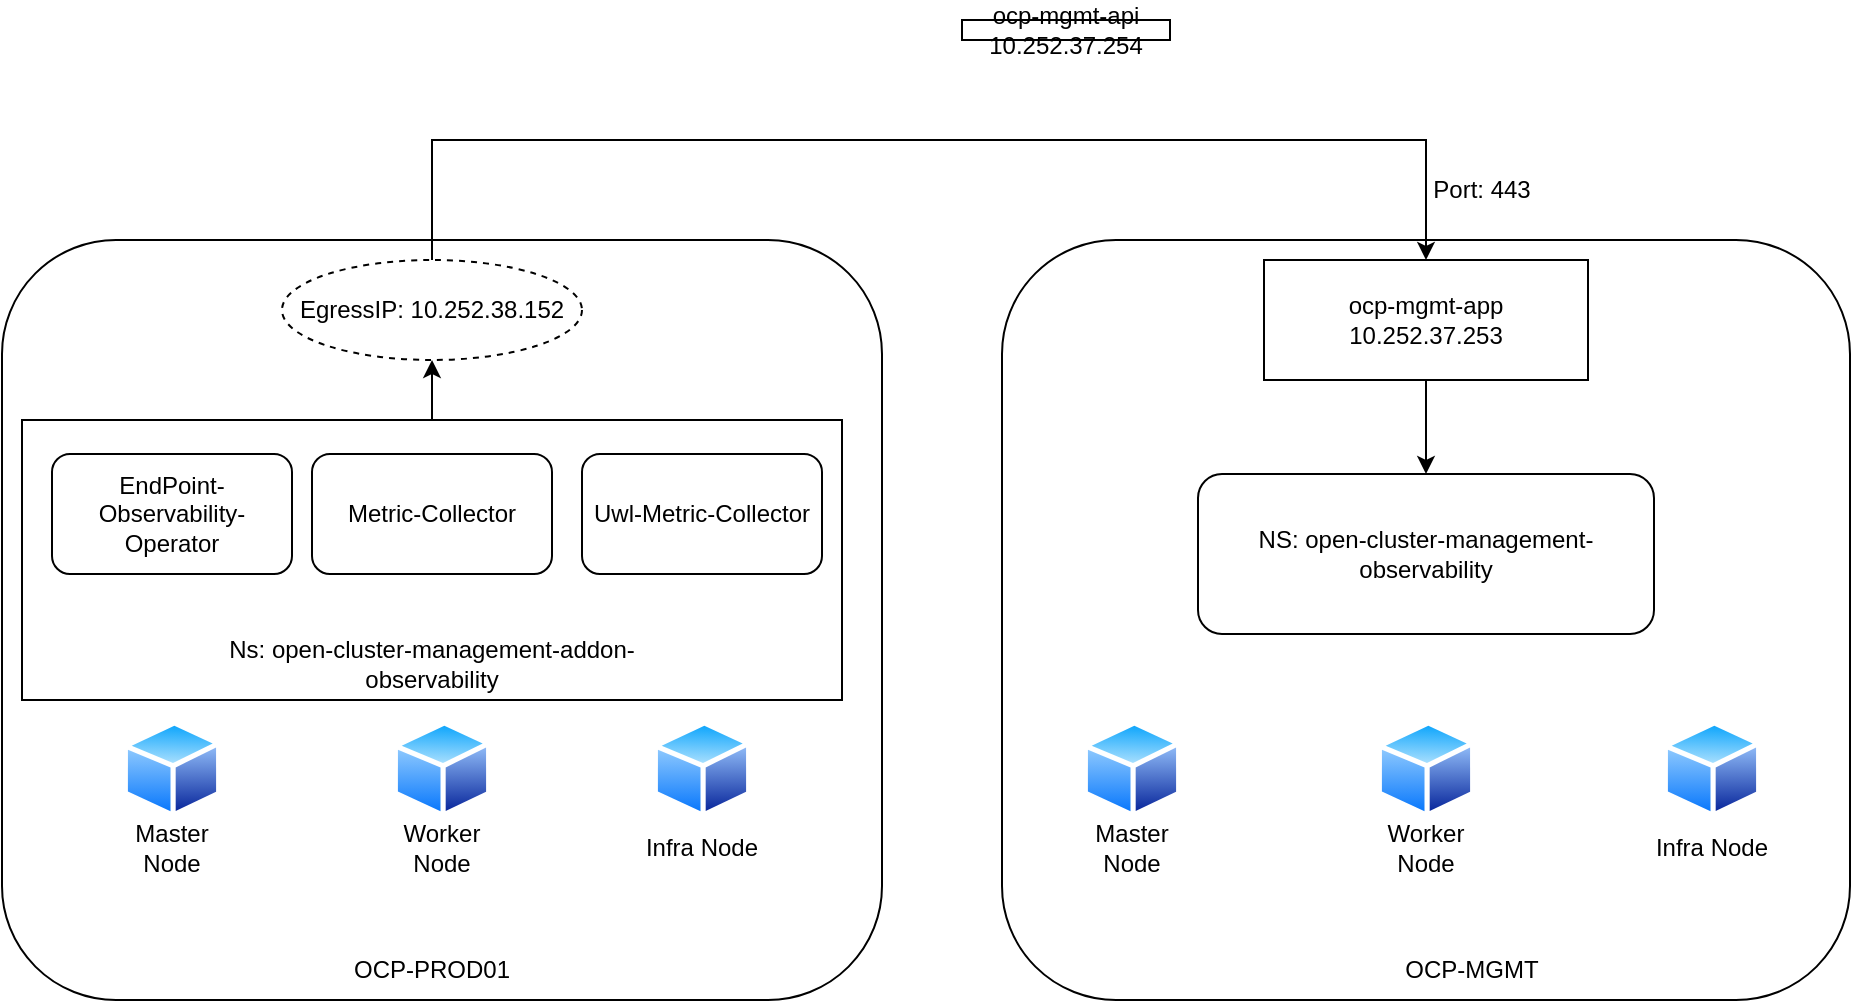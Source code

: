 <mxfile version="21.6.9" type="github">
  <diagram name="Trang-1" id="7ifttBGKkHT4g9YUg0jI">
    <mxGraphModel dx="1050" dy="542" grid="1" gridSize="10" guides="1" tooltips="1" connect="1" arrows="1" fold="1" page="1" pageScale="1" pageWidth="827" pageHeight="1169" math="0" shadow="0">
      <root>
        <mxCell id="0" />
        <mxCell id="1" parent="0" />
        <mxCell id="-1ME4Xioy3SPUXCaSWSc-1" value="" style="rounded=1;whiteSpace=wrap;html=1;" parent="1" vertex="1">
          <mxGeometry x="20" y="140" width="440" height="380" as="geometry" />
        </mxCell>
        <mxCell id="-1ME4Xioy3SPUXCaSWSc-2" value="" style="rounded=1;whiteSpace=wrap;html=1;" parent="1" vertex="1">
          <mxGeometry x="520" y="140" width="424" height="380" as="geometry" />
        </mxCell>
        <mxCell id="-1ME4Xioy3SPUXCaSWSc-3" value="" style="image;aspect=fixed;perimeter=ellipsePerimeter;html=1;align=center;shadow=0;dashed=0;spacingTop=3;image=img/lib/active_directory/generic_node.svg;" parent="1" vertex="1">
          <mxGeometry x="80" y="380" width="50" height="49" as="geometry" />
        </mxCell>
        <mxCell id="-1ME4Xioy3SPUXCaSWSc-4" value="" style="image;aspect=fixed;perimeter=ellipsePerimeter;html=1;align=center;shadow=0;dashed=0;spacingTop=3;image=img/lib/active_directory/generic_node.svg;" parent="1" vertex="1">
          <mxGeometry x="560" y="380" width="50" height="49" as="geometry" />
        </mxCell>
        <mxCell id="-1ME4Xioy3SPUXCaSWSc-5" value="" style="image;aspect=fixed;perimeter=ellipsePerimeter;html=1;align=center;shadow=0;dashed=0;spacingTop=3;image=img/lib/active_directory/generic_node.svg;" parent="1" vertex="1">
          <mxGeometry x="215" y="380" width="50" height="49" as="geometry" />
        </mxCell>
        <mxCell id="-1ME4Xioy3SPUXCaSWSc-6" value="" style="image;aspect=fixed;perimeter=ellipsePerimeter;html=1;align=center;shadow=0;dashed=0;spacingTop=3;image=img/lib/active_directory/generic_node.svg;" parent="1" vertex="1">
          <mxGeometry x="345" y="380" width="50" height="49" as="geometry" />
        </mxCell>
        <mxCell id="-1ME4Xioy3SPUXCaSWSc-7" value="" style="image;aspect=fixed;perimeter=ellipsePerimeter;html=1;align=center;shadow=0;dashed=0;spacingTop=3;image=img/lib/active_directory/generic_node.svg;" parent="1" vertex="1">
          <mxGeometry x="707" y="380" width="50" height="49" as="geometry" />
        </mxCell>
        <mxCell id="-1ME4Xioy3SPUXCaSWSc-8" value="" style="image;aspect=fixed;perimeter=ellipsePerimeter;html=1;align=center;shadow=0;dashed=0;spacingTop=3;image=img/lib/active_directory/generic_node.svg;" parent="1" vertex="1">
          <mxGeometry x="850" y="380" width="50" height="49" as="geometry" />
        </mxCell>
        <mxCell id="-1ME4Xioy3SPUXCaSWSc-9" value="Master Node" style="text;html=1;strokeColor=none;fillColor=none;align=center;verticalAlign=middle;whiteSpace=wrap;rounded=0;" parent="1" vertex="1">
          <mxGeometry x="75" y="429" width="60" height="30" as="geometry" />
        </mxCell>
        <mxCell id="-1ME4Xioy3SPUXCaSWSc-11" value="Worker Node" style="text;html=1;strokeColor=none;fillColor=none;align=center;verticalAlign=middle;whiteSpace=wrap;rounded=0;" parent="1" vertex="1">
          <mxGeometry x="210" y="429" width="60" height="30" as="geometry" />
        </mxCell>
        <mxCell id="-1ME4Xioy3SPUXCaSWSc-12" value="Infra Node" style="text;html=1;strokeColor=none;fillColor=none;align=center;verticalAlign=middle;whiteSpace=wrap;rounded=0;" parent="1" vertex="1">
          <mxGeometry x="340" y="429" width="60" height="30" as="geometry" />
        </mxCell>
        <mxCell id="-1ME4Xioy3SPUXCaSWSc-13" value="Infra Node" style="text;html=1;strokeColor=none;fillColor=none;align=center;verticalAlign=middle;whiteSpace=wrap;rounded=0;" parent="1" vertex="1">
          <mxGeometry x="845" y="429" width="60" height="30" as="geometry" />
        </mxCell>
        <mxCell id="-1ME4Xioy3SPUXCaSWSc-14" value="Worker Node" style="text;html=1;strokeColor=none;fillColor=none;align=center;verticalAlign=middle;whiteSpace=wrap;rounded=0;" parent="1" vertex="1">
          <mxGeometry x="702" y="429" width="60" height="30" as="geometry" />
        </mxCell>
        <mxCell id="-1ME4Xioy3SPUXCaSWSc-15" value="Master Node" style="text;html=1;strokeColor=none;fillColor=none;align=center;verticalAlign=middle;whiteSpace=wrap;rounded=0;" parent="1" vertex="1">
          <mxGeometry x="555" y="429" width="60" height="30" as="geometry" />
        </mxCell>
        <mxCell id="-1ME4Xioy3SPUXCaSWSc-17" value="" style="rounded=0;whiteSpace=wrap;html=1;" parent="1" vertex="1">
          <mxGeometry x="30" y="230" width="410" height="140" as="geometry" />
        </mxCell>
        <mxCell id="UjyVpujZCYzMpGTlvAE9-11" style="edgeStyle=orthogonalEdgeStyle;rounded=0;orthogonalLoop=1;jettySize=auto;html=1;" edge="1" parent="1" source="-1ME4Xioy3SPUXCaSWSc-24" target="UjyVpujZCYzMpGTlvAE9-9">
          <mxGeometry relative="1" as="geometry" />
        </mxCell>
        <mxCell id="-1ME4Xioy3SPUXCaSWSc-24" value="ocp-mgmt-app&lt;br style=&quot;border-color: var(--border-color);&quot;&gt;10.252.37.253" style="rounded=0;whiteSpace=wrap;html=1;" parent="1" vertex="1">
          <mxGeometry x="651" y="150" width="162" height="60" as="geometry" />
        </mxCell>
        <mxCell id="-1ME4Xioy3SPUXCaSWSc-25" value="ocp-mgmt-api&lt;br style=&quot;border-color: var(--border-color);&quot;&gt;10.252.37.254" style="rounded=0;whiteSpace=wrap;html=1;" parent="1" vertex="1">
          <mxGeometry x="500" y="30" width="104" height="10" as="geometry" />
        </mxCell>
        <mxCell id="-1ME4Xioy3SPUXCaSWSc-28" value="Port: 443" style="text;html=1;strokeColor=none;fillColor=none;align=center;verticalAlign=middle;whiteSpace=wrap;rounded=0;" parent="1" vertex="1">
          <mxGeometry x="730" y="100" width="60" height="30" as="geometry" />
        </mxCell>
        <mxCell id="-1ME4Xioy3SPUXCaSWSc-29" value="OCP-PROD01" style="text;html=1;strokeColor=none;fillColor=none;align=center;verticalAlign=middle;whiteSpace=wrap;rounded=0;" parent="1" vertex="1">
          <mxGeometry x="180" y="490" width="110" height="30" as="geometry" />
        </mxCell>
        <mxCell id="-1ME4Xioy3SPUXCaSWSc-30" value="OCP-MGMT" style="text;html=1;strokeColor=none;fillColor=none;align=center;verticalAlign=middle;whiteSpace=wrap;rounded=0;" parent="1" vertex="1">
          <mxGeometry x="700" y="490" width="110" height="30" as="geometry" />
        </mxCell>
        <mxCell id="UjyVpujZCYzMpGTlvAE9-1" value="Ns: open-cluster-management-addon-observability" style="text;html=1;strokeColor=none;fillColor=none;align=center;verticalAlign=middle;whiteSpace=wrap;rounded=0;" vertex="1" parent="1">
          <mxGeometry x="115" y="337" width="240" height="30" as="geometry" />
        </mxCell>
        <mxCell id="UjyVpujZCYzMpGTlvAE9-2" value="EndPoint-Observability-Operator" style="rounded=1;whiteSpace=wrap;html=1;" vertex="1" parent="1">
          <mxGeometry x="45" y="247" width="120" height="60" as="geometry" />
        </mxCell>
        <mxCell id="UjyVpujZCYzMpGTlvAE9-3" value="Metric-Collector" style="rounded=1;whiteSpace=wrap;html=1;" vertex="1" parent="1">
          <mxGeometry x="175" y="247" width="120" height="60" as="geometry" />
        </mxCell>
        <mxCell id="UjyVpujZCYzMpGTlvAE9-4" value="Uwl-Metric-Collector" style="rounded=1;whiteSpace=wrap;html=1;" vertex="1" parent="1">
          <mxGeometry x="310" y="247" width="120" height="60" as="geometry" />
        </mxCell>
        <mxCell id="UjyVpujZCYzMpGTlvAE9-10" style="edgeStyle=orthogonalEdgeStyle;rounded=0;orthogonalLoop=1;jettySize=auto;html=1;entryX=0.5;entryY=0;entryDx=0;entryDy=0;" edge="1" parent="1" source="UjyVpujZCYzMpGTlvAE9-5" target="-1ME4Xioy3SPUXCaSWSc-24">
          <mxGeometry relative="1" as="geometry">
            <Array as="points">
              <mxPoint x="235" y="90" />
              <mxPoint x="732" y="90" />
            </Array>
          </mxGeometry>
        </mxCell>
        <mxCell id="UjyVpujZCYzMpGTlvAE9-5" value="EgressIP: 10.252.38.152" style="ellipse;whiteSpace=wrap;html=1;align=center;dashed=1;" vertex="1" parent="1">
          <mxGeometry x="160" y="150" width="150" height="50" as="geometry" />
        </mxCell>
        <mxCell id="UjyVpujZCYzMpGTlvAE9-8" value="" style="endArrow=classic;html=1;rounded=0;exitX=0.5;exitY=0;exitDx=0;exitDy=0;entryX=0.5;entryY=1;entryDx=0;entryDy=0;" edge="1" parent="1" source="-1ME4Xioy3SPUXCaSWSc-17" target="UjyVpujZCYzMpGTlvAE9-5">
          <mxGeometry width="50" height="50" relative="1" as="geometry">
            <mxPoint x="390" y="310" as="sourcePoint" />
            <mxPoint x="440" y="260" as="targetPoint" />
          </mxGeometry>
        </mxCell>
        <mxCell id="UjyVpujZCYzMpGTlvAE9-9" value="NS: open-cluster-management-observability" style="rounded=1;whiteSpace=wrap;html=1;" vertex="1" parent="1">
          <mxGeometry x="618" y="257" width="228" height="80" as="geometry" />
        </mxCell>
      </root>
    </mxGraphModel>
  </diagram>
</mxfile>
